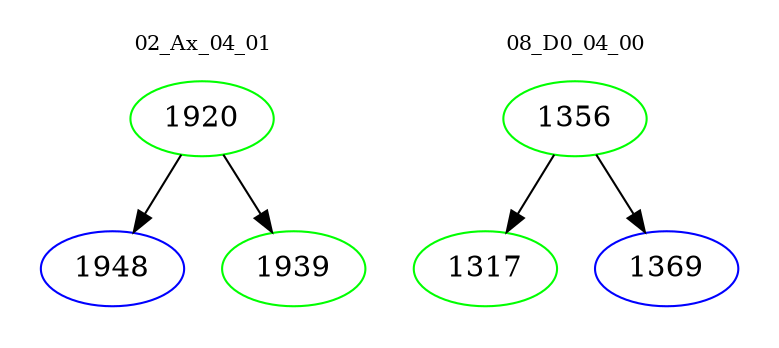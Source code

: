 digraph{
subgraph cluster_0 {
color = white
label = "02_Ax_04_01";
fontsize=10;
T0_1920 [label="1920", color="green"]
T0_1920 -> T0_1948 [color="black"]
T0_1948 [label="1948", color="blue"]
T0_1920 -> T0_1939 [color="black"]
T0_1939 [label="1939", color="green"]
}
subgraph cluster_1 {
color = white
label = "08_D0_04_00";
fontsize=10;
T1_1356 [label="1356", color="green"]
T1_1356 -> T1_1317 [color="black"]
T1_1317 [label="1317", color="green"]
T1_1356 -> T1_1369 [color="black"]
T1_1369 [label="1369", color="blue"]
}
}
